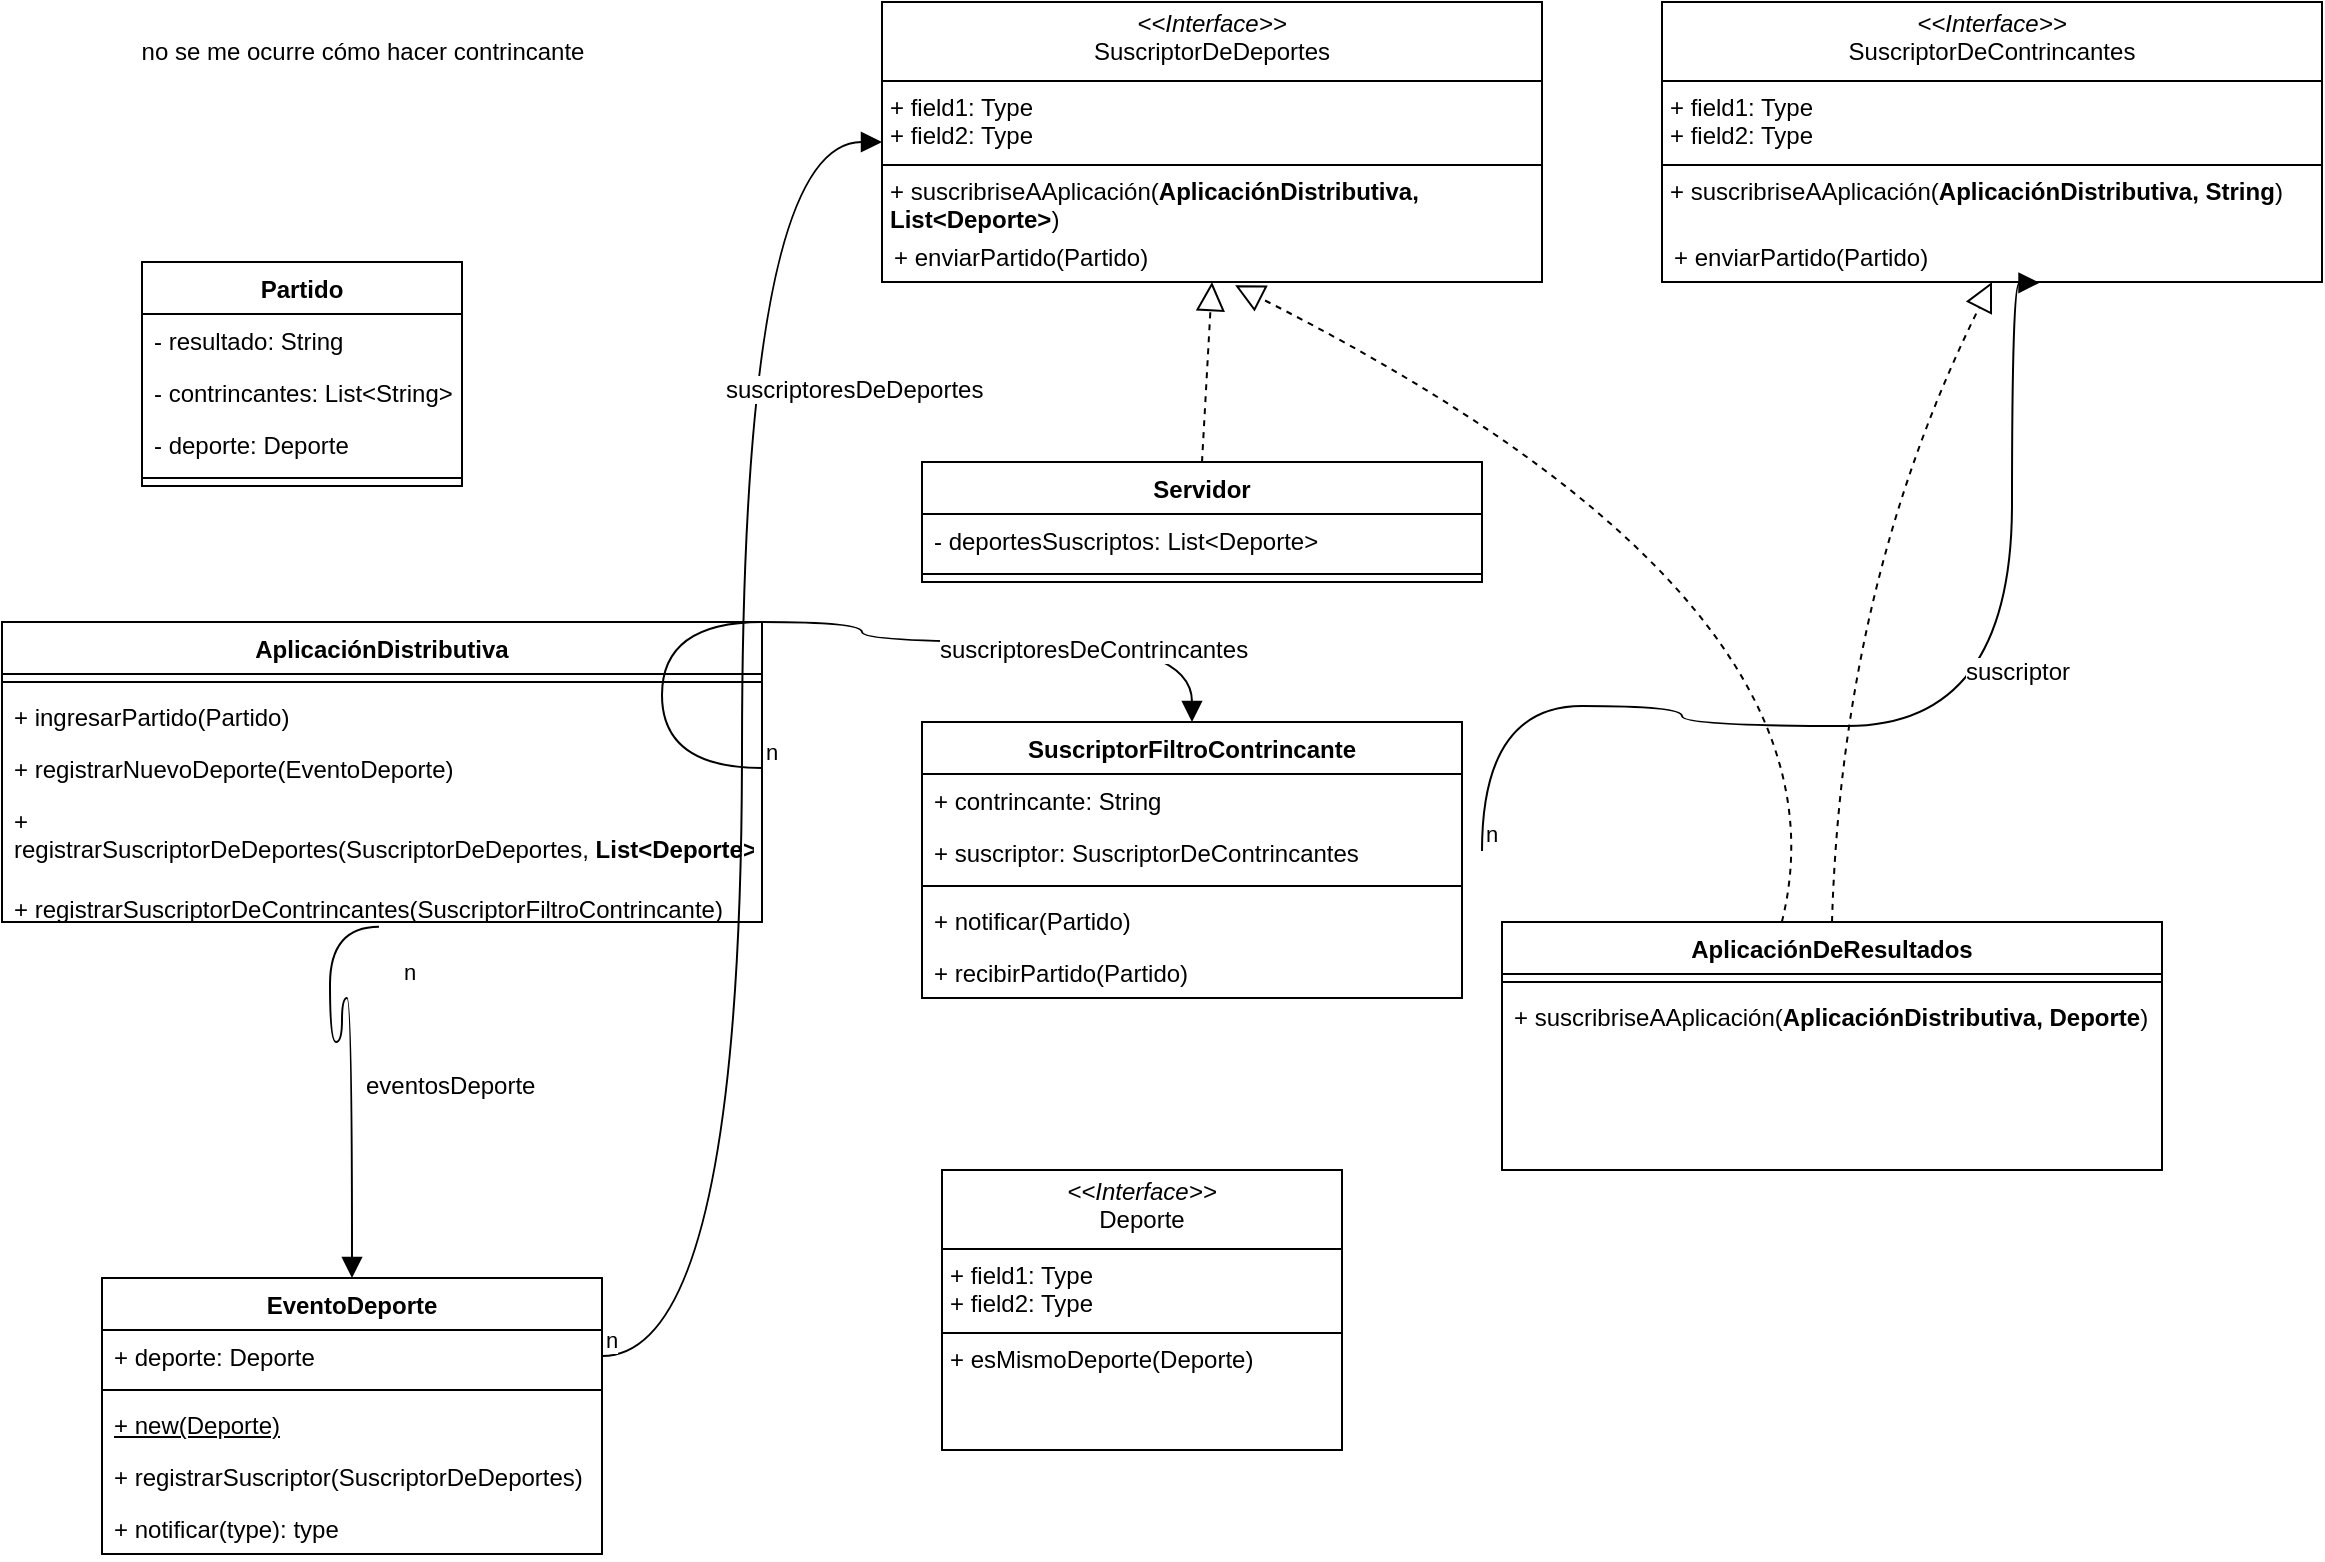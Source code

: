 <mxfile version="24.8.2">
  <diagram id="C5RBs43oDa-KdzZeNtuy" name="Page-1">
    <mxGraphModel dx="853" dy="1064" grid="1" gridSize="10" guides="1" tooltips="1" connect="1" arrows="1" fold="1" page="1" pageScale="1" pageWidth="827" pageHeight="1169" math="0" shadow="0">
      <root>
        <mxCell id="WIyWlLk6GJQsqaUBKTNV-0" />
        <mxCell id="WIyWlLk6GJQsqaUBKTNV-1" parent="WIyWlLk6GJQsqaUBKTNV-0" />
        <mxCell id="YLucaJetifnq5HeN7Emp-0" value="Servidor" style="swimlane;fontStyle=1;align=center;verticalAlign=top;childLayout=stackLayout;horizontal=1;startSize=26;horizontalStack=0;resizeParent=1;resizeParentMax=0;resizeLast=0;collapsible=1;marginBottom=0;whiteSpace=wrap;html=1;" parent="WIyWlLk6GJQsqaUBKTNV-1" vertex="1">
          <mxGeometry x="480" y="260" width="280" height="60" as="geometry" />
        </mxCell>
        <mxCell id="YLucaJetifnq5HeN7Emp-16" value="- deportesSuscriptos: List&amp;lt;Deporte&amp;gt;" style="text;strokeColor=none;fillColor=none;align=left;verticalAlign=top;spacingLeft=4;spacingRight=4;overflow=hidden;rotatable=0;points=[[0,0.5],[1,0.5]];portConstraint=eastwest;whiteSpace=wrap;html=1;" parent="YLucaJetifnq5HeN7Emp-0" vertex="1">
          <mxGeometry y="26" width="280" height="26" as="geometry" />
        </mxCell>
        <mxCell id="YLucaJetifnq5HeN7Emp-2" value="" style="line;strokeWidth=1;fillColor=none;align=left;verticalAlign=middle;spacingTop=-1;spacingLeft=3;spacingRight=3;rotatable=0;labelPosition=right;points=[];portConstraint=eastwest;strokeColor=inherit;" parent="YLucaJetifnq5HeN7Emp-0" vertex="1">
          <mxGeometry y="52" width="280" height="8" as="geometry" />
        </mxCell>
        <mxCell id="YLucaJetifnq5HeN7Emp-4" value="Partido" style="swimlane;fontStyle=1;align=center;verticalAlign=top;childLayout=stackLayout;horizontal=1;startSize=26;horizontalStack=0;resizeParent=1;resizeParentMax=0;resizeLast=0;collapsible=1;marginBottom=0;whiteSpace=wrap;html=1;" parent="WIyWlLk6GJQsqaUBKTNV-1" vertex="1">
          <mxGeometry x="90" y="160" width="160" height="112" as="geometry" />
        </mxCell>
        <mxCell id="YLucaJetifnq5HeN7Emp-5" value="- resultado: String&lt;span style=&quot;white-space: pre;&quot;&gt;&#x9;&lt;/span&gt;" style="text;strokeColor=none;fillColor=none;align=left;verticalAlign=top;spacingLeft=4;spacingRight=4;overflow=hidden;rotatable=0;points=[[0,0.5],[1,0.5]];portConstraint=eastwest;whiteSpace=wrap;html=1;" parent="YLucaJetifnq5HeN7Emp-4" vertex="1">
          <mxGeometry y="26" width="160" height="26" as="geometry" />
        </mxCell>
        <mxCell id="YLucaJetifnq5HeN7Emp-15" value="- contrincantes: List&amp;lt;String&amp;gt;" style="text;strokeColor=none;fillColor=none;align=left;verticalAlign=top;spacingLeft=4;spacingRight=4;overflow=hidden;rotatable=0;points=[[0,0.5],[1,0.5]];portConstraint=eastwest;whiteSpace=wrap;html=1;" parent="YLucaJetifnq5HeN7Emp-4" vertex="1">
          <mxGeometry y="52" width="160" height="26" as="geometry" />
        </mxCell>
        <mxCell id="YLucaJetifnq5HeN7Emp-14" value="- deporte: Deporte" style="text;strokeColor=none;fillColor=none;align=left;verticalAlign=top;spacingLeft=4;spacingRight=4;overflow=hidden;rotatable=0;points=[[0,0.5],[1,0.5]];portConstraint=eastwest;whiteSpace=wrap;html=1;" parent="YLucaJetifnq5HeN7Emp-4" vertex="1">
          <mxGeometry y="78" width="160" height="26" as="geometry" />
        </mxCell>
        <mxCell id="YLucaJetifnq5HeN7Emp-6" value="" style="line;strokeWidth=1;fillColor=none;align=left;verticalAlign=middle;spacingTop=-1;spacingLeft=3;spacingRight=3;rotatable=0;labelPosition=right;points=[];portConstraint=eastwest;strokeColor=inherit;" parent="YLucaJetifnq5HeN7Emp-4" vertex="1">
          <mxGeometry y="104" width="160" height="8" as="geometry" />
        </mxCell>
        <mxCell id="YLucaJetifnq5HeN7Emp-8" value="AplicaciónDistributiva" style="swimlane;fontStyle=1;align=center;verticalAlign=top;childLayout=stackLayout;horizontal=1;startSize=26;horizontalStack=0;resizeParent=1;resizeParentMax=0;resizeLast=0;collapsible=1;marginBottom=0;whiteSpace=wrap;html=1;" parent="WIyWlLk6GJQsqaUBKTNV-1" vertex="1">
          <mxGeometry x="20" y="340" width="380" height="150" as="geometry" />
        </mxCell>
        <mxCell id="YLucaJetifnq5HeN7Emp-10" value="" style="line;strokeWidth=1;fillColor=none;align=left;verticalAlign=middle;spacingTop=-1;spacingLeft=3;spacingRight=3;rotatable=0;labelPosition=right;points=[];portConstraint=eastwest;strokeColor=inherit;" parent="YLucaJetifnq5HeN7Emp-8" vertex="1">
          <mxGeometry y="26" width="380" height="8" as="geometry" />
        </mxCell>
        <mxCell id="YLucaJetifnq5HeN7Emp-11" value="+ ingresarPartido(Partido)" style="text;strokeColor=none;fillColor=none;align=left;verticalAlign=top;spacingLeft=4;spacingRight=4;overflow=hidden;rotatable=0;points=[[0,0.5],[1,0.5]];portConstraint=eastwest;whiteSpace=wrap;html=1;" parent="YLucaJetifnq5HeN7Emp-8" vertex="1">
          <mxGeometry y="34" width="380" height="26" as="geometry" />
        </mxCell>
        <mxCell id="YLucaJetifnq5HeN7Emp-53" value="+ registrarNuevoDeporte(EventoDeporte)" style="text;strokeColor=none;fillColor=none;align=left;verticalAlign=top;spacingLeft=4;spacingRight=4;overflow=hidden;rotatable=0;points=[[0,0.5],[1,0.5]];portConstraint=eastwest;whiteSpace=wrap;html=1;" parent="YLucaJetifnq5HeN7Emp-8" vertex="1">
          <mxGeometry y="60" width="380" height="26" as="geometry" />
        </mxCell>
        <mxCell id="YLucaJetifnq5HeN7Emp-28" value="+ registrarSuscriptorDeDeportes(SuscriptorDeDeportes,&amp;nbsp;&lt;span style=&quot;font-weight: 700; text-align: center;&quot;&gt;List&amp;lt;Deporte&amp;gt;&lt;/span&gt;)" style="text;strokeColor=none;fillColor=none;align=left;verticalAlign=top;spacingLeft=4;spacingRight=4;overflow=hidden;rotatable=0;points=[[0,0.5],[1,0.5]];portConstraint=eastwest;whiteSpace=wrap;html=1;" parent="YLucaJetifnq5HeN7Emp-8" vertex="1">
          <mxGeometry y="86" width="380" height="44" as="geometry" />
        </mxCell>
        <mxCell id="YLucaJetifnq5HeN7Emp-29" value="+ registrarSuscriptorDeContrincantes(SuscriptorFiltroContrincante)" style="text;strokeColor=none;fillColor=none;align=left;verticalAlign=top;spacingLeft=4;spacingRight=4;overflow=hidden;rotatable=0;points=[[0,0.5],[1,0.5]];portConstraint=eastwest;whiteSpace=wrap;html=1;" parent="YLucaJetifnq5HeN7Emp-8" vertex="1">
          <mxGeometry y="130" width="380" height="20" as="geometry" />
        </mxCell>
        <mxCell id="YLucaJetifnq5HeN7Emp-17" value="suscriptoresDeDeportes" style="endArrow=block;endFill=1;html=1;edgeStyle=orthogonalEdgeStyle;align=left;verticalAlign=top;rounded=0;fontSize=12;startSize=8;endSize=8;curved=1;exitX=1;exitY=0.5;exitDx=0;exitDy=0;entryX=0;entryY=0.5;entryDx=0;entryDy=0;" parent="WIyWlLk6GJQsqaUBKTNV-1" source="YLucaJetifnq5HeN7Emp-42" target="YLucaJetifnq5HeN7Emp-30" edge="1">
          <mxGeometry x="0.518" y="10" relative="1" as="geometry">
            <mxPoint x="370" y="460" as="sourcePoint" />
            <mxPoint x="530" y="460" as="targetPoint" />
            <mxPoint as="offset" />
          </mxGeometry>
        </mxCell>
        <mxCell id="YLucaJetifnq5HeN7Emp-18" value="n" style="edgeLabel;resizable=0;html=1;align=left;verticalAlign=bottom;" parent="YLucaJetifnq5HeN7Emp-17" connectable="0" vertex="1">
          <mxGeometry x="-1" relative="1" as="geometry" />
        </mxCell>
        <mxCell id="YLucaJetifnq5HeN7Emp-19" value="AplicaciónDeResultados" style="swimlane;fontStyle=1;align=center;verticalAlign=top;childLayout=stackLayout;horizontal=1;startSize=26;horizontalStack=0;resizeParent=1;resizeParentMax=0;resizeLast=0;collapsible=1;marginBottom=0;whiteSpace=wrap;html=1;" parent="WIyWlLk6GJQsqaUBKTNV-1" vertex="1">
          <mxGeometry x="770" y="490" width="330" height="124" as="geometry" />
        </mxCell>
        <mxCell id="YLucaJetifnq5HeN7Emp-21" value="" style="line;strokeWidth=1;fillColor=none;align=left;verticalAlign=middle;spacingTop=-1;spacingLeft=3;spacingRight=3;rotatable=0;labelPosition=right;points=[];portConstraint=eastwest;strokeColor=inherit;" parent="YLucaJetifnq5HeN7Emp-19" vertex="1">
          <mxGeometry y="26" width="330" height="8" as="geometry" />
        </mxCell>
        <mxCell id="YLucaJetifnq5HeN7Emp-23" value="+ suscribriseAAplicación(&lt;span style=&quot;font-weight: 700; text-align: center;&quot;&gt;AplicaciónDistributiva, Deporte&lt;/span&gt;)" style="text;strokeColor=none;fillColor=none;align=left;verticalAlign=top;spacingLeft=4;spacingRight=4;overflow=hidden;rotatable=0;points=[[0,0.5],[1,0.5]];portConstraint=eastwest;whiteSpace=wrap;html=1;" parent="YLucaJetifnq5HeN7Emp-19" vertex="1">
          <mxGeometry y="34" width="330" height="90" as="geometry" />
        </mxCell>
        <mxCell id="YLucaJetifnq5HeN7Emp-30" value="&lt;p style=&quot;margin:0px;margin-top:4px;text-align:center;&quot;&gt;&lt;i&gt;&amp;lt;&amp;lt;Interface&amp;gt;&amp;gt;&lt;/i&gt;&lt;br&gt;&lt;span style=&quot;text-align: left;&quot;&gt;SuscriptorDeDeportes&lt;/span&gt;&lt;/p&gt;&lt;hr size=&quot;1&quot; style=&quot;border-style:solid;&quot;&gt;&lt;p style=&quot;margin:0px;margin-left:4px;&quot;&gt;+ field1: Type&lt;br&gt;+ field2: Type&lt;/p&gt;&lt;hr size=&quot;1&quot; style=&quot;border-style:solid;&quot;&gt;&lt;p style=&quot;margin:0px;margin-left:4px;&quot;&gt;+&lt;span style=&quot;background-color: initial;&quot;&gt;&amp;nbsp;suscribriseAAplicación(&lt;/span&gt;&lt;span style=&quot;background-color: initial; font-weight: 700; text-align: center;&quot;&gt;AplicaciónDistributiva, List&amp;lt;Deporte&amp;gt;&lt;/span&gt;&lt;span style=&quot;background-color: initial;&quot;&gt;)&lt;/span&gt;&lt;/p&gt;" style="verticalAlign=top;align=left;overflow=fill;html=1;whiteSpace=wrap;" parent="WIyWlLk6GJQsqaUBKTNV-1" vertex="1">
          <mxGeometry x="460" y="30" width="330" height="140" as="geometry" />
        </mxCell>
        <mxCell id="YLucaJetifnq5HeN7Emp-31" value="" style="endArrow=block;dashed=1;endFill=0;endSize=12;html=1;rounded=0;fontSize=12;curved=1;entryX=0.5;entryY=1;entryDx=0;entryDy=0;exitX=0.5;exitY=0;exitDx=0;exitDy=0;" parent="WIyWlLk6GJQsqaUBKTNV-1" source="YLucaJetifnq5HeN7Emp-0" target="YLucaJetifnq5HeN7Emp-30" edge="1">
          <mxGeometry width="160" relative="1" as="geometry">
            <mxPoint x="360" y="400" as="sourcePoint" />
            <mxPoint x="520" y="400" as="targetPoint" />
          </mxGeometry>
        </mxCell>
        <mxCell id="YLucaJetifnq5HeN7Emp-33" value="&lt;p style=&quot;margin:0px;margin-top:4px;text-align:center;&quot;&gt;&lt;i&gt;&amp;lt;&amp;lt;Interface&amp;gt;&amp;gt;&lt;/i&gt;&lt;br&gt;&lt;span style=&quot;text-align: left;&quot;&gt;SuscriptorDeContrincantes&lt;/span&gt;&lt;/p&gt;&lt;hr size=&quot;1&quot; style=&quot;border-style:solid;&quot;&gt;&lt;p style=&quot;margin:0px;margin-left:4px;&quot;&gt;+ field1: Type&lt;br&gt;+ field2: Type&lt;/p&gt;&lt;hr size=&quot;1&quot; style=&quot;border-style:solid;&quot;&gt;&lt;p style=&quot;margin:0px;margin-left:4px;&quot;&gt;+&lt;span style=&quot;background-color: initial;&quot;&gt;&amp;nbsp;suscribriseAAplicación(&lt;/span&gt;&lt;span style=&quot;background-color: initial; font-weight: 700; text-align: center;&quot;&gt;AplicaciónDistributiva, String&lt;/span&gt;&lt;span style=&quot;background-color: initial;&quot;&gt;)&lt;/span&gt;&lt;/p&gt;" style="verticalAlign=top;align=left;overflow=fill;html=1;whiteSpace=wrap;" parent="WIyWlLk6GJQsqaUBKTNV-1" vertex="1">
          <mxGeometry x="850" y="30" width="330" height="140" as="geometry" />
        </mxCell>
        <mxCell id="YLucaJetifnq5HeN7Emp-34" value="" style="endArrow=block;dashed=1;endFill=0;endSize=12;html=1;rounded=0;fontSize=12;curved=1;entryX=0.5;entryY=1;entryDx=0;entryDy=0;exitX=0.5;exitY=0;exitDx=0;exitDy=0;" parent="WIyWlLk6GJQsqaUBKTNV-1" source="YLucaJetifnq5HeN7Emp-19" target="YLucaJetifnq5HeN7Emp-33" edge="1">
          <mxGeometry width="160" relative="1" as="geometry">
            <mxPoint x="630" y="270" as="sourcePoint" />
            <mxPoint x="661" y="180" as="targetPoint" />
            <Array as="points">
              <mxPoint x="940" y="320" />
            </Array>
          </mxGeometry>
        </mxCell>
        <mxCell id="YLucaJetifnq5HeN7Emp-35" value="" style="endArrow=block;dashed=1;endFill=0;endSize=12;html=1;rounded=0;fontSize=12;curved=1;entryX=0.535;entryY=1.012;entryDx=0;entryDy=0;exitX=0.424;exitY=0;exitDx=0;exitDy=0;entryPerimeter=0;exitPerimeter=0;" parent="WIyWlLk6GJQsqaUBKTNV-1" source="YLucaJetifnq5HeN7Emp-19" target="YLucaJetifnq5HeN7Emp-30" edge="1">
          <mxGeometry width="160" relative="1" as="geometry">
            <mxPoint x="945" y="500" as="sourcePoint" />
            <mxPoint x="1025" y="180" as="targetPoint" />
            <Array as="points">
              <mxPoint x="950" y="330" />
            </Array>
          </mxGeometry>
        </mxCell>
        <mxCell id="YLucaJetifnq5HeN7Emp-38" value="suscriptoresDeContrincantes" style="endArrow=block;endFill=1;html=1;edgeStyle=orthogonalEdgeStyle;align=left;verticalAlign=top;rounded=0;fontSize=12;startSize=8;endSize=8;curved=1;exitX=1;exitY=0.5;exitDx=0;exitDy=0;entryX=0.5;entryY=0;entryDx=0;entryDy=0;" parent="WIyWlLk6GJQsqaUBKTNV-1" source="YLucaJetifnq5HeN7Emp-53" target="W-htROMY6K7B8j7rfrve-1" edge="1">
          <mxGeometry x="0.228" y="10" relative="1" as="geometry">
            <mxPoint x="375" y="408" as="sourcePoint" />
            <mxPoint x="910" y="-10" as="targetPoint" />
            <mxPoint x="1" as="offset" />
            <Array as="points">
              <mxPoint x="350" y="340" />
              <mxPoint x="450" y="340" />
              <mxPoint x="450" y="350" />
              <mxPoint x="615" y="350" />
            </Array>
          </mxGeometry>
        </mxCell>
        <mxCell id="YLucaJetifnq5HeN7Emp-39" value="n" style="edgeLabel;resizable=0;html=1;align=left;verticalAlign=bottom;" parent="YLucaJetifnq5HeN7Emp-38" connectable="0" vertex="1">
          <mxGeometry x="-1" relative="1" as="geometry" />
        </mxCell>
        <mxCell id="YLucaJetifnq5HeN7Emp-40" value="&lt;p style=&quot;margin:0px;margin-top:4px;text-align:center;&quot;&gt;&lt;i&gt;&amp;lt;&amp;lt;Interface&amp;gt;&amp;gt;&lt;/i&gt;&lt;br&gt;&lt;span style=&quot;text-align: left;&quot;&gt;Deporte&lt;/span&gt;&lt;/p&gt;&lt;hr size=&quot;1&quot; style=&quot;border-style:solid;&quot;&gt;&lt;p style=&quot;margin:0px;margin-left:4px;&quot;&gt;+ field1: Type&lt;br&gt;+ field2: Type&lt;/p&gt;&lt;hr size=&quot;1&quot; style=&quot;border-style:solid;&quot;&gt;&lt;p style=&quot;margin:0px;margin-left:4px;&quot;&gt;+&lt;span style=&quot;background-color: initial;&quot;&gt;&amp;nbsp;esMismoDeporte(Deporte)&lt;/span&gt;&lt;/p&gt;" style="verticalAlign=top;align=left;overflow=fill;html=1;whiteSpace=wrap;" parent="WIyWlLk6GJQsqaUBKTNV-1" vertex="1">
          <mxGeometry x="490" y="614" width="200" height="140" as="geometry" />
        </mxCell>
        <mxCell id="YLucaJetifnq5HeN7Emp-41" value="EventoDeporte" style="swimlane;fontStyle=1;align=center;verticalAlign=top;childLayout=stackLayout;horizontal=1;startSize=26;horizontalStack=0;resizeParent=1;resizeParentMax=0;resizeLast=0;collapsible=1;marginBottom=0;whiteSpace=wrap;html=1;" parent="WIyWlLk6GJQsqaUBKTNV-1" vertex="1">
          <mxGeometry x="70" y="668" width="250" height="138" as="geometry" />
        </mxCell>
        <mxCell id="YLucaJetifnq5HeN7Emp-42" value="+ deporte: Deporte" style="text;strokeColor=none;fillColor=none;align=left;verticalAlign=top;spacingLeft=4;spacingRight=4;overflow=hidden;rotatable=0;points=[[0,0.5],[1,0.5]];portConstraint=eastwest;whiteSpace=wrap;html=1;" parent="YLucaJetifnq5HeN7Emp-41" vertex="1">
          <mxGeometry y="26" width="250" height="26" as="geometry" />
        </mxCell>
        <mxCell id="YLucaJetifnq5HeN7Emp-43" value="" style="line;strokeWidth=1;fillColor=none;align=left;verticalAlign=middle;spacingTop=-1;spacingLeft=3;spacingRight=3;rotatable=0;labelPosition=right;points=[];portConstraint=eastwest;strokeColor=inherit;" parent="YLucaJetifnq5HeN7Emp-41" vertex="1">
          <mxGeometry y="52" width="250" height="8" as="geometry" />
        </mxCell>
        <mxCell id="YLucaJetifnq5HeN7Emp-54" value="+ new(Deporte)" style="text;strokeColor=none;fillColor=none;align=left;verticalAlign=top;spacingLeft=4;spacingRight=4;overflow=hidden;rotatable=0;points=[[0,0.5],[1,0.5]];portConstraint=eastwest;whiteSpace=wrap;html=1;fontStyle=4" parent="YLucaJetifnq5HeN7Emp-41" vertex="1">
          <mxGeometry y="60" width="250" height="26" as="geometry" />
        </mxCell>
        <mxCell id="YLucaJetifnq5HeN7Emp-55" value="+ registrarSuscriptor(SuscriptorDeDeportes)" style="text;strokeColor=none;fillColor=none;align=left;verticalAlign=top;spacingLeft=4;spacingRight=4;overflow=hidden;rotatable=0;points=[[0,0.5],[1,0.5]];portConstraint=eastwest;whiteSpace=wrap;html=1;" parent="YLucaJetifnq5HeN7Emp-41" vertex="1">
          <mxGeometry y="86" width="250" height="26" as="geometry" />
        </mxCell>
        <mxCell id="YLucaJetifnq5HeN7Emp-44" value="+ notificar(type): type" style="text;strokeColor=none;fillColor=none;align=left;verticalAlign=top;spacingLeft=4;spacingRight=4;overflow=hidden;rotatable=0;points=[[0,0.5],[1,0.5]];portConstraint=eastwest;whiteSpace=wrap;html=1;" parent="YLucaJetifnq5HeN7Emp-41" vertex="1">
          <mxGeometry y="112" width="250" height="26" as="geometry" />
        </mxCell>
        <mxCell id="YLucaJetifnq5HeN7Emp-45" value="eventosDeporte" style="endArrow=block;endFill=1;html=1;edgeStyle=orthogonalEdgeStyle;align=left;verticalAlign=top;rounded=0;fontSize=12;startSize=8;endSize=8;curved=1;exitX=0.496;exitY=1.12;exitDx=0;exitDy=0;exitPerimeter=0;entryX=0.5;entryY=0;entryDx=0;entryDy=0;" parent="WIyWlLk6GJQsqaUBKTNV-1" source="YLucaJetifnq5HeN7Emp-29" target="YLucaJetifnq5HeN7Emp-41" edge="1">
          <mxGeometry x="0.135" y="5" relative="1" as="geometry">
            <mxPoint x="370" y="420" as="sourcePoint" />
            <mxPoint x="530" y="420" as="targetPoint" />
            <Array as="points">
              <mxPoint x="184" y="550" />
              <mxPoint x="190" y="550" />
              <mxPoint x="190" y="528" />
              <mxPoint x="195" y="528" />
            </Array>
            <mxPoint as="offset" />
          </mxGeometry>
        </mxCell>
        <mxCell id="YLucaJetifnq5HeN7Emp-46" value="n" style="edgeLabel;resizable=0;html=1;align=left;verticalAlign=bottom;" parent="YLucaJetifnq5HeN7Emp-45" connectable="0" vertex="1">
          <mxGeometry x="-1" relative="1" as="geometry">
            <mxPoint x="11" y="31" as="offset" />
          </mxGeometry>
        </mxCell>
        <mxCell id="YLucaJetifnq5HeN7Emp-56" value="+ enviarPartido(Partido)" style="text;strokeColor=none;fillColor=none;align=left;verticalAlign=top;spacingLeft=4;spacingRight=4;overflow=hidden;rotatable=0;points=[[0,0.5],[1,0.5]];portConstraint=eastwest;whiteSpace=wrap;html=1;" parent="WIyWlLk6GJQsqaUBKTNV-1" vertex="1">
          <mxGeometry x="460" y="144" width="330" height="26" as="geometry" />
        </mxCell>
        <mxCell id="qjMBp-wqHB62pxYt0D1_-0" value="no se me ocurre cómo hacer contrincante" style="text;html=1;align=center;verticalAlign=middle;resizable=0;points=[];autosize=1;strokeColor=none;fillColor=none;" parent="WIyWlLk6GJQsqaUBKTNV-1" vertex="1">
          <mxGeometry x="80" y="40" width="240" height="30" as="geometry" />
        </mxCell>
        <mxCell id="W-htROMY6K7B8j7rfrve-0" value="+ enviarPartido(Partido)" style="text;strokeColor=none;fillColor=none;align=left;verticalAlign=top;spacingLeft=4;spacingRight=4;overflow=hidden;rotatable=0;points=[[0,0.5],[1,0.5]];portConstraint=eastwest;whiteSpace=wrap;html=1;" parent="WIyWlLk6GJQsqaUBKTNV-1" vertex="1">
          <mxGeometry x="850" y="144" width="330" height="26" as="geometry" />
        </mxCell>
        <mxCell id="W-htROMY6K7B8j7rfrve-1" value="SuscriptorFiltroContrincante" style="swimlane;fontStyle=1;align=center;verticalAlign=top;childLayout=stackLayout;horizontal=1;startSize=26;horizontalStack=0;resizeParent=1;resizeParentMax=0;resizeLast=0;collapsible=1;marginBottom=0;whiteSpace=wrap;html=1;" parent="WIyWlLk6GJQsqaUBKTNV-1" vertex="1">
          <mxGeometry x="480" y="390" width="270" height="138" as="geometry" />
        </mxCell>
        <mxCell id="W-htROMY6K7B8j7rfrve-2" value="+ contrincante: String" style="text;strokeColor=none;fillColor=none;align=left;verticalAlign=top;spacingLeft=4;spacingRight=4;overflow=hidden;rotatable=0;points=[[0,0.5],[1,0.5]];portConstraint=eastwest;whiteSpace=wrap;html=1;" parent="W-htROMY6K7B8j7rfrve-1" vertex="1">
          <mxGeometry y="26" width="270" height="26" as="geometry" />
        </mxCell>
        <mxCell id="-Bqxxuh_PRGeMdJPlaiS-0" value="+ suscriptor: SuscriptorDeContrincantes" style="text;strokeColor=none;fillColor=none;align=left;verticalAlign=top;spacingLeft=4;spacingRight=4;overflow=hidden;rotatable=0;points=[[0,0.5],[1,0.5]];portConstraint=eastwest;whiteSpace=wrap;html=1;" vertex="1" parent="W-htROMY6K7B8j7rfrve-1">
          <mxGeometry y="52" width="270" height="26" as="geometry" />
        </mxCell>
        <mxCell id="W-htROMY6K7B8j7rfrve-3" value="" style="line;strokeWidth=1;fillColor=none;align=left;verticalAlign=middle;spacingTop=-1;spacingLeft=3;spacingRight=3;rotatable=0;labelPosition=right;points=[];portConstraint=eastwest;strokeColor=inherit;" parent="W-htROMY6K7B8j7rfrve-1" vertex="1">
          <mxGeometry y="78" width="270" height="8" as="geometry" />
        </mxCell>
        <mxCell id="W-htROMY6K7B8j7rfrve-4" value="+ notificar(Partido)" style="text;strokeColor=none;fillColor=none;align=left;verticalAlign=top;spacingLeft=4;spacingRight=4;overflow=hidden;rotatable=0;points=[[0,0.5],[1,0.5]];portConstraint=eastwest;whiteSpace=wrap;html=1;" parent="W-htROMY6K7B8j7rfrve-1" vertex="1">
          <mxGeometry y="86" width="270" height="26" as="geometry" />
        </mxCell>
        <mxCell id="-Bqxxuh_PRGeMdJPlaiS-1" value="+ recibirPartido(Partido)" style="text;strokeColor=none;fillColor=none;align=left;verticalAlign=top;spacingLeft=4;spacingRight=4;overflow=hidden;rotatable=0;points=[[0,0.5],[1,0.5]];portConstraint=eastwest;whiteSpace=wrap;html=1;" vertex="1" parent="W-htROMY6K7B8j7rfrve-1">
          <mxGeometry y="112" width="270" height="26" as="geometry" />
        </mxCell>
        <mxCell id="W-htROMY6K7B8j7rfrve-6" value="suscriptor" style="endArrow=block;endFill=1;html=1;edgeStyle=orthogonalEdgeStyle;align=left;verticalAlign=top;rounded=0;fontSize=12;startSize=8;endSize=8;curved=1;exitX=1;exitY=0.5;exitDx=0;exitDy=0;entryX=0.572;entryY=1.016;entryDx=0;entryDy=0;entryPerimeter=0;" parent="WIyWlLk6GJQsqaUBKTNV-1" target="W-htROMY6K7B8j7rfrve-0" edge="1">
          <mxGeometry x="0.337" y="25" relative="1" as="geometry">
            <mxPoint x="760" y="454.5" as="sourcePoint" />
            <mxPoint x="1025" y="431.5" as="targetPoint" />
            <mxPoint y="1" as="offset" />
            <Array as="points">
              <mxPoint x="760" y="382" />
              <mxPoint x="860" y="382" />
              <mxPoint x="860" y="392" />
              <mxPoint x="1025" y="392" />
              <mxPoint x="1025" y="170" />
            </Array>
          </mxGeometry>
        </mxCell>
        <mxCell id="W-htROMY6K7B8j7rfrve-7" value="n" style="edgeLabel;resizable=0;html=1;align=left;verticalAlign=bottom;" parent="W-htROMY6K7B8j7rfrve-6" connectable="0" vertex="1">
          <mxGeometry x="-1" relative="1" as="geometry" />
        </mxCell>
      </root>
    </mxGraphModel>
  </diagram>
</mxfile>
